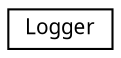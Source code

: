 digraph G
{
  edge [fontname="FreeSans.ttf",fontsize="10",labelfontname="FreeSans.ttf",labelfontsize="10"];
  node [fontname="FreeSans.ttf",fontsize="10",shape=record];
  rankdir=LR;
  Node1 [label="Logger",height=0.2,width=0.4,color="black", fillcolor="white", style="filled",URL="$classLogger.html",tooltip="Sistema de registro de mensajes de información, aviso o error en un archivo de texto plano en la SD..."];
}
